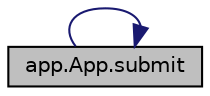digraph "app.App.submit"
{
  edge [fontname="Helvetica",fontsize="10",labelfontname="Helvetica",labelfontsize="10"];
  node [fontname="Helvetica",fontsize="10",shape=record];
  rankdir="LR";
  Node9 [label="app.App.submit",height=0.2,width=0.4,color="black", fillcolor="grey75", style="filled", fontcolor="black"];
  Node9 -> Node9 [color="midnightblue",fontsize="10",style="solid",fontname="Helvetica"];
}
